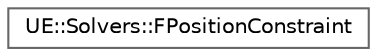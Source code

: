 digraph "Graphical Class Hierarchy"
{
 // INTERACTIVE_SVG=YES
 // LATEX_PDF_SIZE
  bgcolor="transparent";
  edge [fontname=Helvetica,fontsize=10,labelfontname=Helvetica,labelfontsize=10];
  node [fontname=Helvetica,fontsize=10,shape=box,height=0.2,width=0.4];
  rankdir="LR";
  Node0 [id="Node000000",label="UE::Solvers::FPositionConstraint",height=0.2,width=0.4,color="grey40", fillcolor="white", style="filled",URL="$d6/d7d/structUE_1_1Solvers_1_1FPositionConstraint.html",tooltip="Basic position constraint."];
}
